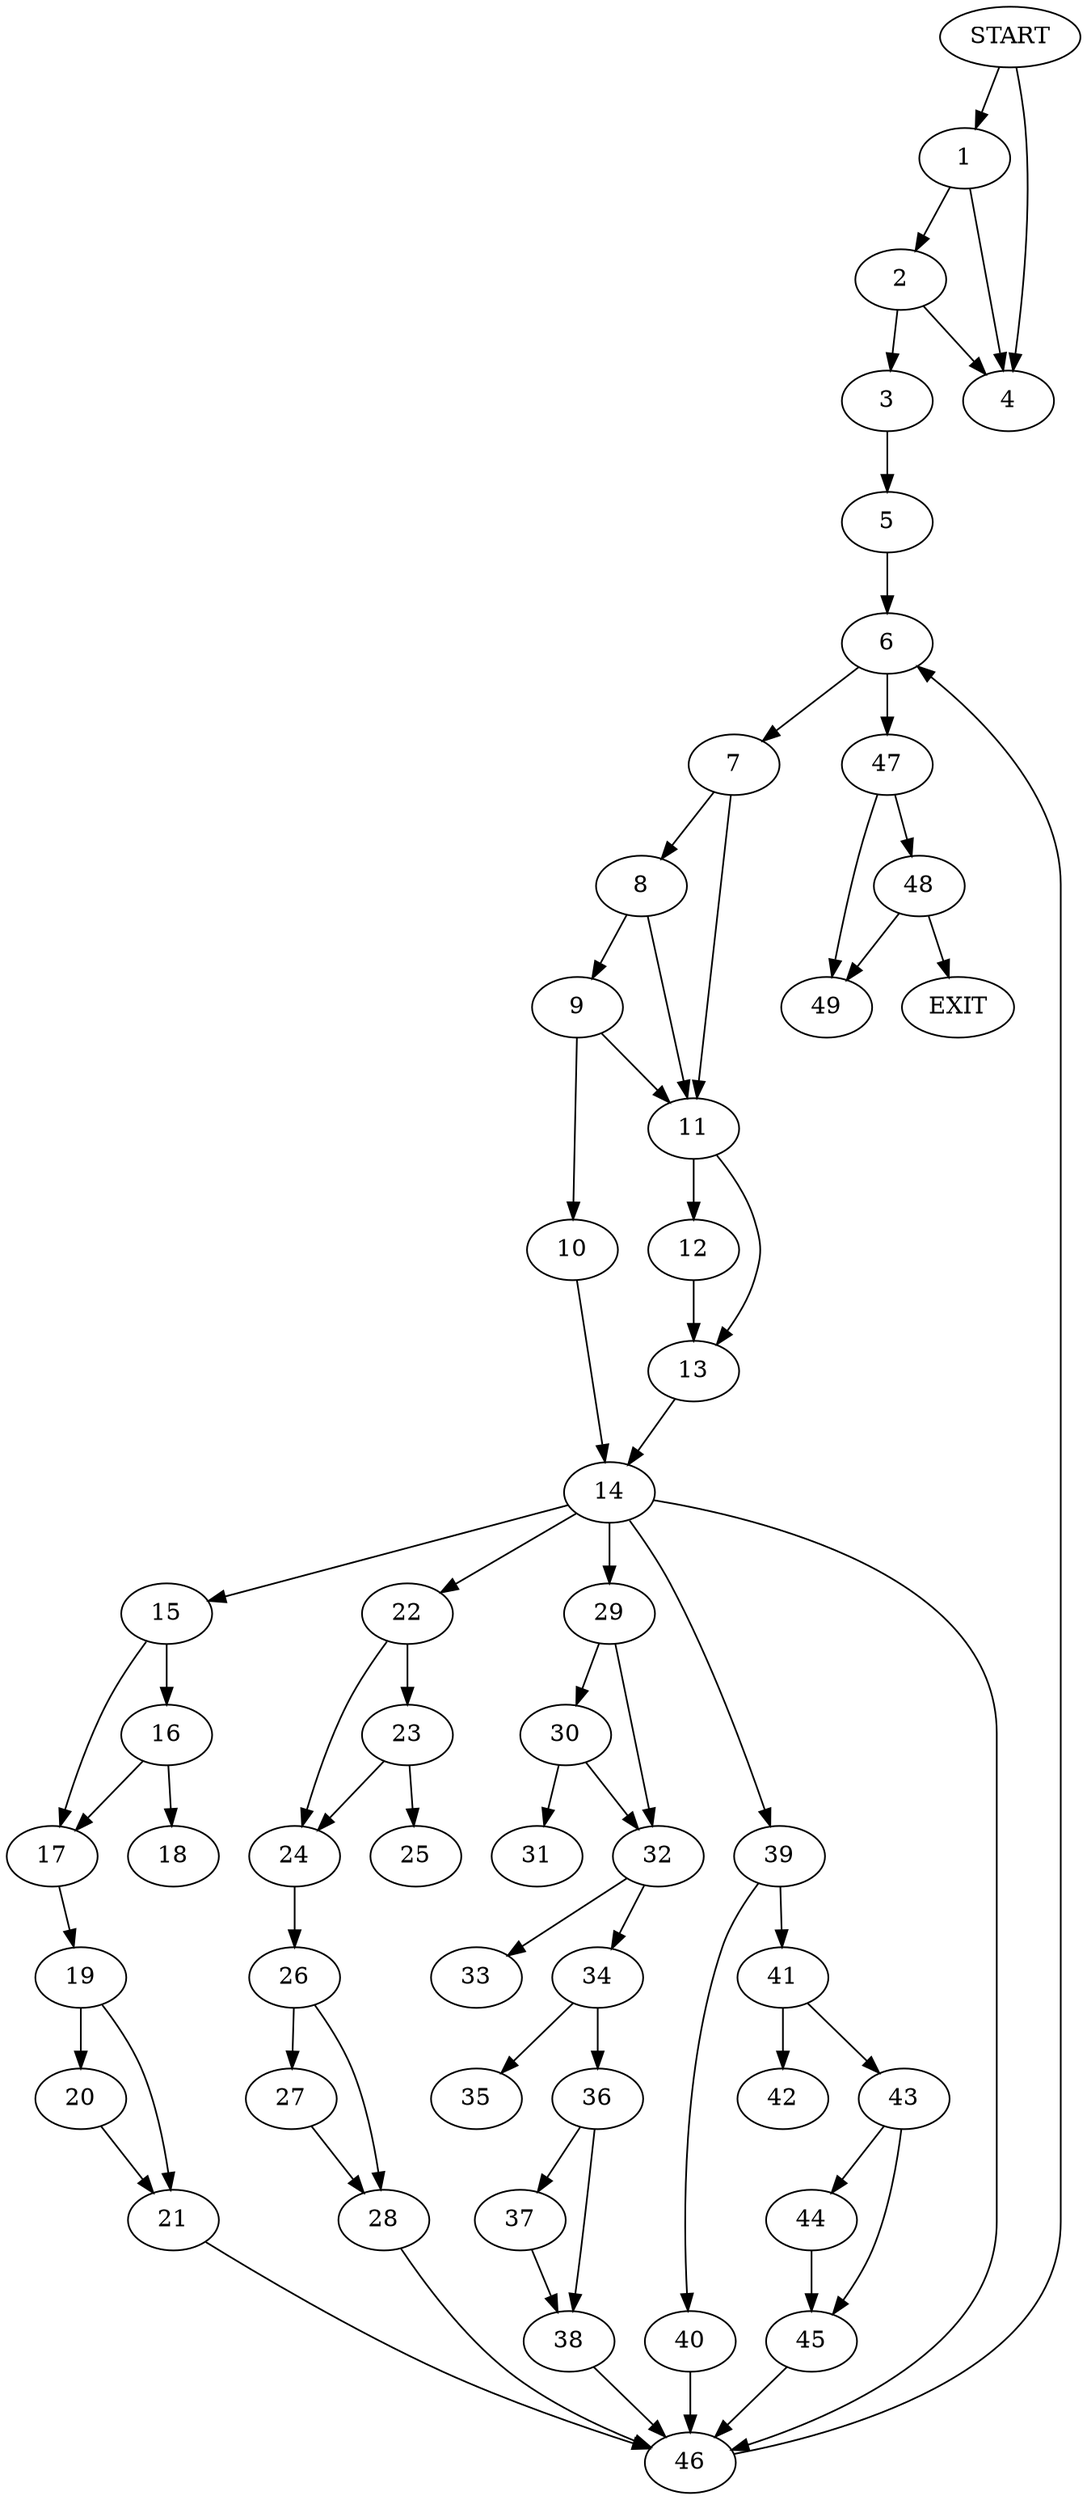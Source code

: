 digraph { 
0 [label="START"];
1;
2;
3;
4;
5;
6;
7;
8;
9;
10;
11;
12;
13;
14;
15;
16;
17;
18;
19;
20;
21;
22;
23;
24;
25;
26;
27;
28;
29;
30;
31;
32;
33;
34;
35;
36;
37;
38;
39;
40;
41;
42;
43;
44;
45;
46;
47;
48;
49;
50[label="EXIT"];
0 -> 1;
0 -> 4;
1 -> 2;
1 -> 4;
2 -> 4;
2 -> 3;
3 -> 5;
5 -> 6;
6 -> 7;
6 -> 47;
7 -> 8;
7 -> 11;
8 -> 11;
8 -> 9;
9 -> 11;
9 -> 10;
10 -> 14;
11 -> 12;
11 -> 13;
12 -> 13;
13 -> 14;
14 -> 46;
14 -> 15;
14:s2 -> 22;
14:s3 -> 29;
14:s4 -> 39;
15 -> 16;
15 -> 17;
16 -> 18;
16 -> 17;
17 -> 19;
19 -> 21;
19 -> 20;
20 -> 21;
21 -> 46;
22 -> 23;
22 -> 24;
23 -> 25;
23 -> 24;
24 -> 26;
26 -> 28;
26 -> 27;
27 -> 28;
28 -> 46;
29 -> 30;
29 -> 32;
30 -> 31;
30 -> 32;
32 -> 33;
32 -> 34;
34 -> 36;
34 -> 35;
36 -> 37;
36 -> 38;
37 -> 38;
38 -> 46;
39 -> 40;
39 -> 41;
40 -> 46;
41 -> 43;
41 -> 42;
43 -> 44;
43 -> 45;
44 -> 45;
45 -> 46;
46 -> 6;
47 -> 49;
47 -> 48;
48 -> 49;
48 -> 50;
}